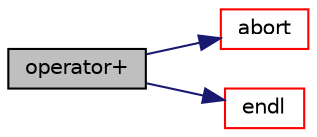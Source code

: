 digraph "operator+"
{
  bgcolor="transparent";
  edge [fontname="Helvetica",fontsize="10",labelfontname="Helvetica",labelfontsize="10"];
  node [fontname="Helvetica",fontsize="10",shape=record];
  rankdir="LR";
  Node55224 [label="operator+",height=0.2,width=0.4,color="black", fillcolor="grey75", style="filled", fontcolor="black"];
  Node55224 -> Node55225 [color="midnightblue",fontsize="10",style="solid",fontname="Helvetica"];
  Node55225 [label="abort",height=0.2,width=0.4,color="red",URL="$a21851.html#a447107a607d03e417307c203fa5fb44b"];
  Node55224 -> Node55240 [color="midnightblue",fontsize="10",style="solid",fontname="Helvetica"];
  Node55240 [label="endl",height=0.2,width=0.4,color="red",URL="$a21851.html#a2db8fe02a0d3909e9351bb4275b23ce4",tooltip="Add newline and flush stream. "];
}
